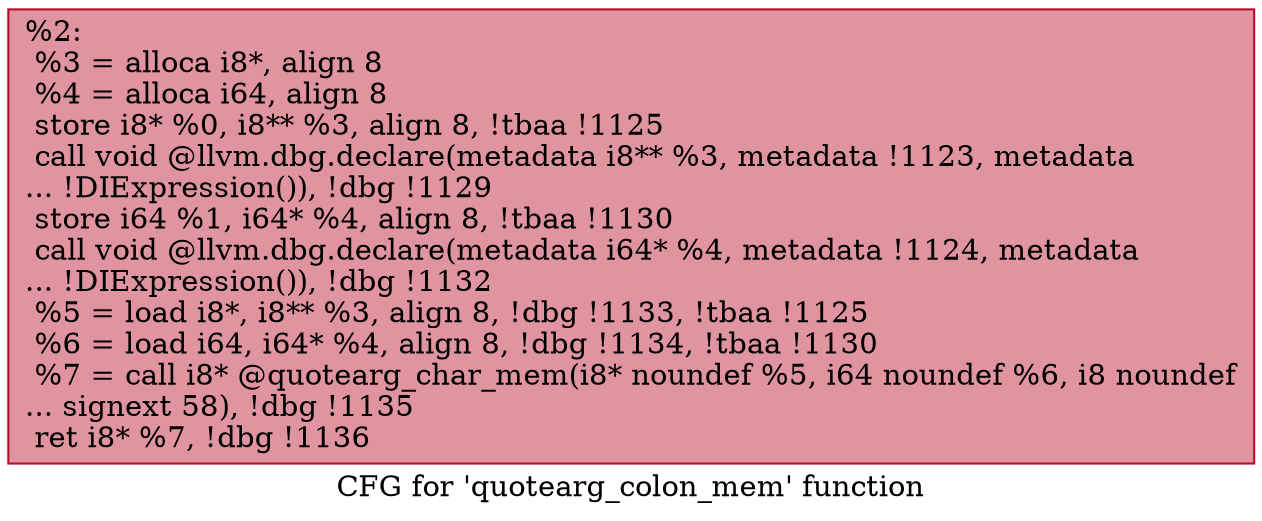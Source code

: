 digraph "CFG for 'quotearg_colon_mem' function" {
	label="CFG for 'quotearg_colon_mem' function";

	Node0x182e170 [shape=record,color="#b70d28ff", style=filled, fillcolor="#b70d2870",label="{%2:\l  %3 = alloca i8*, align 8\l  %4 = alloca i64, align 8\l  store i8* %0, i8** %3, align 8, !tbaa !1125\l  call void @llvm.dbg.declare(metadata i8** %3, metadata !1123, metadata\l... !DIExpression()), !dbg !1129\l  store i64 %1, i64* %4, align 8, !tbaa !1130\l  call void @llvm.dbg.declare(metadata i64* %4, metadata !1124, metadata\l... !DIExpression()), !dbg !1132\l  %5 = load i8*, i8** %3, align 8, !dbg !1133, !tbaa !1125\l  %6 = load i64, i64* %4, align 8, !dbg !1134, !tbaa !1130\l  %7 = call i8* @quotearg_char_mem(i8* noundef %5, i64 noundef %6, i8 noundef\l... signext 58), !dbg !1135\l  ret i8* %7, !dbg !1136\l}"];
}

